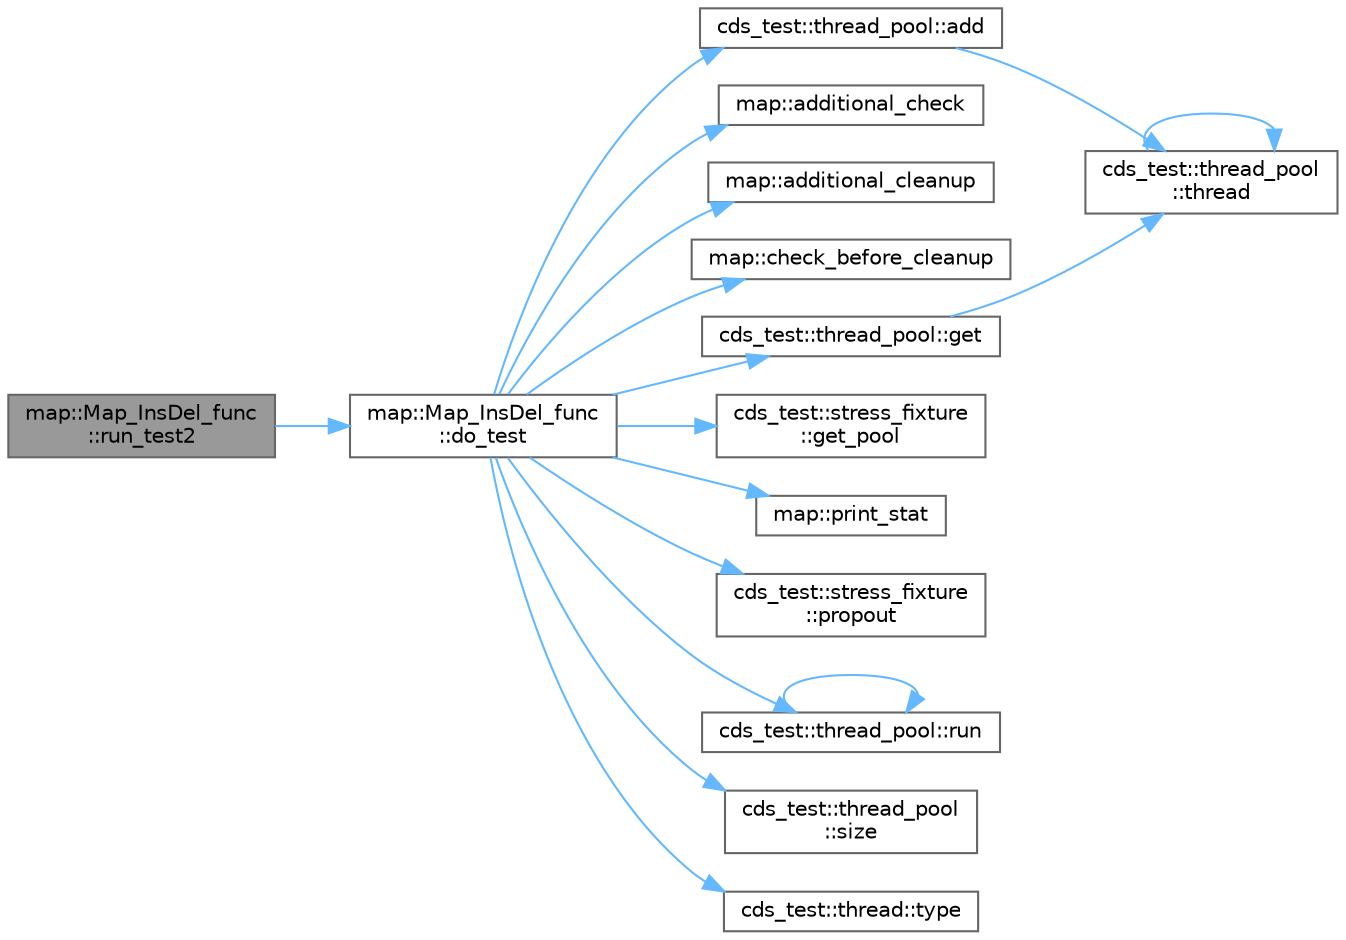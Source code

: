 digraph "map::Map_InsDel_func::run_test2"
{
 // LATEX_PDF_SIZE
  bgcolor="transparent";
  edge [fontname=Helvetica,fontsize=10,labelfontname=Helvetica,labelfontsize=10];
  node [fontname=Helvetica,fontsize=10,shape=box,height=0.2,width=0.4];
  rankdir="LR";
  Node1 [id="Node000001",label="map::Map_InsDel_func\l::run_test2",height=0.2,width=0.4,color="gray40", fillcolor="grey60", style="filled", fontcolor="black",tooltip=" "];
  Node1 -> Node2 [id="edge1_Node000001_Node000002",color="steelblue1",style="solid",tooltip=" "];
  Node2 [id="Node000002",label="map::Map_InsDel_func\l::do_test",height=0.2,width=0.4,color="grey40", fillcolor="white", style="filled",URL="$classmap_1_1_map___ins_del__func.html#adb27b7545921638328fa6ffa4532f5c8",tooltip=" "];
  Node2 -> Node3 [id="edge2_Node000002_Node000003",color="steelblue1",style="solid",tooltip=" "];
  Node3 [id="Node000003",label="cds_test::thread_pool::add",height=0.2,width=0.4,color="grey40", fillcolor="white", style="filled",URL="$classcds__test_1_1thread__pool.html#adacf14c99b34b4fb5de31cb8503239a0",tooltip=" "];
  Node3 -> Node4 [id="edge3_Node000003_Node000004",color="steelblue1",style="solid",tooltip=" "];
  Node4 [id="Node000004",label="cds_test::thread_pool\l::thread",height=0.2,width=0.4,color="grey40", fillcolor="white", style="filled",URL="$classcds__test_1_1thread__pool.html#adb314a48b19f4325e5e69e8a60091fce",tooltip=" "];
  Node4 -> Node4 [id="edge4_Node000004_Node000004",color="steelblue1",style="solid",tooltip=" "];
  Node2 -> Node5 [id="edge5_Node000002_Node000005",color="steelblue1",style="solid",tooltip=" "];
  Node5 [id="Node000005",label="map::additional_check",height=0.2,width=0.4,color="grey40", fillcolor="white", style="filled",URL="$namespacemap.html#abf01eb7ec42e8e32be1965ab7be97de1",tooltip=" "];
  Node2 -> Node6 [id="edge6_Node000002_Node000006",color="steelblue1",style="solid",tooltip=" "];
  Node6 [id="Node000006",label="map::additional_cleanup",height=0.2,width=0.4,color="grey40", fillcolor="white", style="filled",URL="$namespacemap.html#aef725f909f272838703f7cf878de9037",tooltip=" "];
  Node2 -> Node7 [id="edge7_Node000002_Node000007",color="steelblue1",style="solid",tooltip=" "];
  Node7 [id="Node000007",label="map::check_before_cleanup",height=0.2,width=0.4,color="grey40", fillcolor="white", style="filled",URL="$namespacemap.html#a1a546ddcbf5113cf1425af6743640c5a",tooltip=" "];
  Node2 -> Node8 [id="edge8_Node000002_Node000008",color="steelblue1",style="solid",tooltip=" "];
  Node8 [id="Node000008",label="cds_test::thread_pool::get",height=0.2,width=0.4,color="grey40", fillcolor="white", style="filled",URL="$classcds__test_1_1thread__pool.html#a2361900d2078105c856504f9cce5bb43",tooltip=" "];
  Node8 -> Node4 [id="edge9_Node000008_Node000004",color="steelblue1",style="solid",tooltip=" "];
  Node2 -> Node9 [id="edge10_Node000002_Node000009",color="steelblue1",style="solid",tooltip=" "];
  Node9 [id="Node000009",label="cds_test::stress_fixture\l::get_pool",height=0.2,width=0.4,color="grey40", fillcolor="white", style="filled",URL="$classcds__test_1_1stress__fixture.html#af2f87305f631273a6f47c0df3a1bc8be",tooltip=" "];
  Node2 -> Node10 [id="edge11_Node000002_Node000010",color="steelblue1",style="solid",tooltip=" "];
  Node10 [id="Node000010",label="map::print_stat",height=0.2,width=0.4,color="grey40", fillcolor="white", style="filled",URL="$namespacemap.html#affaa1bcdbbe65cb96e1635be9b803085",tooltip=" "];
  Node2 -> Node11 [id="edge12_Node000002_Node000011",color="steelblue1",style="solid",tooltip=" "];
  Node11 [id="Node000011",label="cds_test::stress_fixture\l::propout",height=0.2,width=0.4,color="grey40", fillcolor="white", style="filled",URL="$classcds__test_1_1stress__fixture.html#ac95548c5a6a26ae75d26744d66b92786",tooltip=" "];
  Node2 -> Node12 [id="edge13_Node000002_Node000012",color="steelblue1",style="solid",tooltip=" "];
  Node12 [id="Node000012",label="cds_test::thread_pool::run",height=0.2,width=0.4,color="grey40", fillcolor="white", style="filled",URL="$classcds__test_1_1thread__pool.html#a64815f020680ea9f18a09ec7cd4ba91c",tooltip=" "];
  Node12 -> Node12 [id="edge14_Node000012_Node000012",color="steelblue1",style="solid",tooltip=" "];
  Node2 -> Node13 [id="edge15_Node000002_Node000013",color="steelblue1",style="solid",tooltip=" "];
  Node13 [id="Node000013",label="cds_test::thread_pool\l::size",height=0.2,width=0.4,color="grey40", fillcolor="white", style="filled",URL="$classcds__test_1_1thread__pool.html#a23de21b354688d4e180f8b9766ed0e49",tooltip=" "];
  Node2 -> Node14 [id="edge16_Node000002_Node000014",color="steelblue1",style="solid",tooltip=" "];
  Node14 [id="Node000014",label="cds_test::thread::type",height=0.2,width=0.4,color="grey40", fillcolor="white", style="filled",URL="$classcds__test_1_1thread.html#ac8c2317fda6984cf6c6d1b0e310ff01b",tooltip=" "];
}
